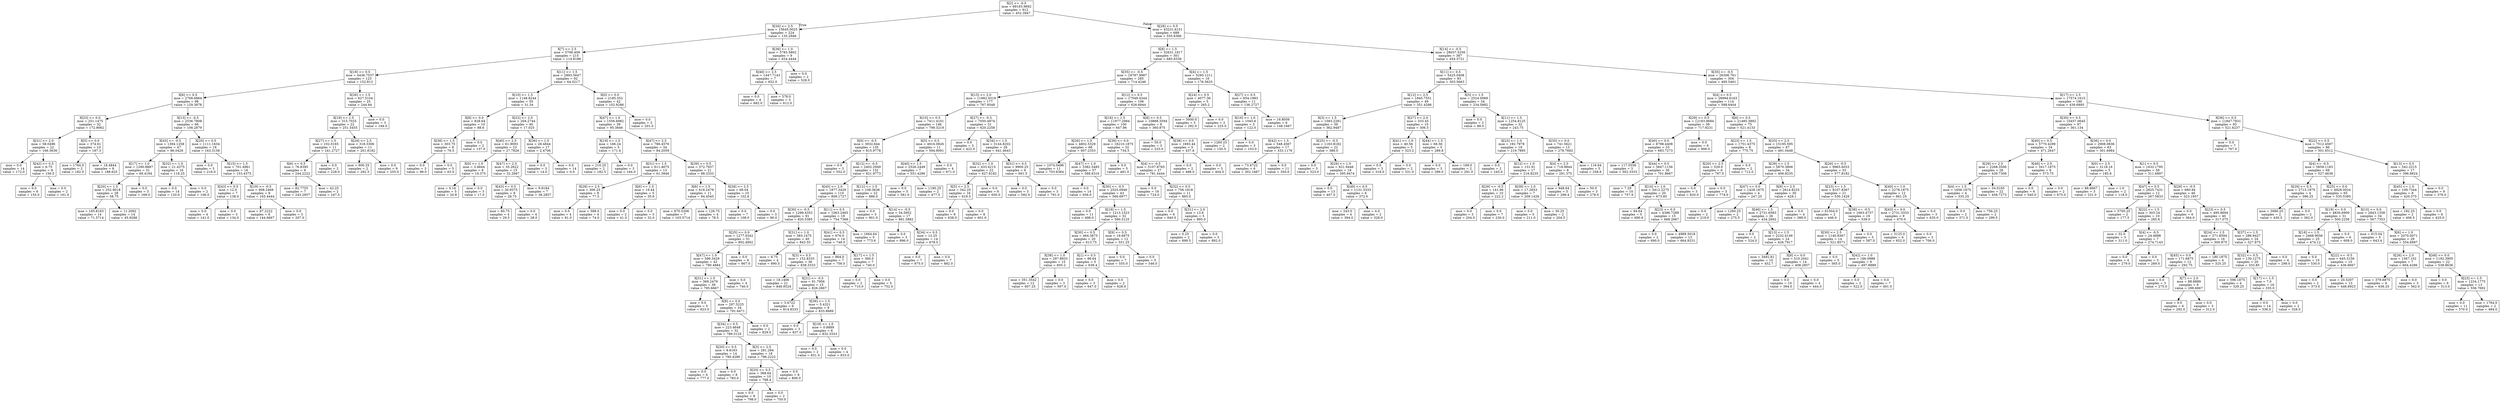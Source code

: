 digraph Tree {
node [shape=box] ;
0 [label="X[2] <= -0.5\nmse = 69193.9692\nsamples = 912\nvalue = 452.3947"] ;
1 [label="X[26] <= 2.5\nmse = 15645.0025\nsamples = 224\nvalue = 135.2946"] ;
0 -> 1 [labeldistance=2.5, labelangle=45, headlabel="True"] ;
2 [label="X[7] <= 2.5\nmse = 5706.409\nsamples = 215\nvalue = 114.8186"] ;
1 -> 2 ;
3 [label="X[18] <= 0.5\nmse = 4436.7537\nsamples = 123\nvalue = 152.813"] ;
2 -> 3 ;
4 [label="X[6] <= 0.5\nmse = 2708.6864\nsamples = 98\nvalue = 129.3878"] ;
3 -> 4 ;
5 [label="X[23] <= 0.0\nmse = 251.1475\nsamples = 32\nvalue = 172.9062"] ;
4 -> 5 ;
6 [label="X[31] <= 2.0\nmse = 58.0496\nsamples = 22\nvalue = 166.3636"] ;
5 -> 6 ;
7 [label="mse = 0.0\nsamples = 14\nvalue = 172.0"] ;
6 -> 7 ;
8 [label="X[42] <= 0.5\nmse = 6.75\nsamples = 8\nvalue = 156.5"] ;
6 -> 8 ;
9 [label="mse = 0.0\nsamples = 6\nvalue = 155.0"] ;
8 -> 9 ;
10 [label="mse = 0.0\nsamples = 2\nvalue = 161.0"] ;
8 -> 10 ;
11 [label="X[5] <= 0.0\nmse = 374.61\nsamples = 10\nvalue = 187.3"] ;
5 -> 11 ;
12 [label="mse = 1764.0\nsamples = 2\nvalue = 182.0"] ;
11 -> 12 ;
13 [label="mse = 18.4844\nsamples = 8\nvalue = 188.625"] ;
11 -> 13 ;
14 [label="X[13] <= -0.5\nmse = 2536.7808\nsamples = 66\nvalue = 108.2879"] ;
4 -> 14 ;
15 [label="X[43] <= -0.5\nmse = 1394.1258\nsamples = 47\nvalue = 86.0426"] ;
14 -> 15 ;
16 [label="X[17] <= 1.0\nmse = 1290.8887\nsamples = 31\nvalue = 69.4194"] ;
15 -> 16 ;
17 [label="X[20] <= 1.5\nmse = 252.9018\nsamples = 28\nvalue = 58.75"] ;
16 -> 17 ;
18 [label="mse = 165.8163\nsamples = 14\nvalue = 71.5714"] ;
17 -> 18 ;
19 [label="mse = 11.2092\nsamples = 14\nvalue = 45.9286"] ;
17 -> 19 ;
20 [label="mse = 0.0\nsamples = 3\nvalue = 169.0"] ;
16 -> 20 ;
21 [label="X[32] <= 1.0\nmse = 21.4375\nsamples = 16\nvalue = 118.25"] ;
15 -> 21 ;
22 [label="mse = 0.0\nsamples = 14\nvalue = 120.0"] ;
21 -> 22 ;
23 [label="mse = 0.0\nsamples = 2\nvalue = 106.0"] ;
21 -> 23 ;
24 [label="X[20] <= 0.5\nmse = 1111.1634\nsamples = 19\nvalue = 163.3158"] ;
14 -> 24 ;
25 [label="mse = 0.0\nsamples = 3\nvalue = 216.0"] ;
24 -> 25 ;
26 [label="X[15] <= 1.5\nmse = 701.4961\nsamples = 16\nvalue = 153.4375"] ;
24 -> 26 ;
27 [label="X[43] <= 0.5\nmse = 12.0\nsamples = 7\nvalue = 138.0"] ;
26 -> 27 ;
28 [label="mse = 0.0\nsamples = 4\nvalue = 141.0"] ;
27 -> 28 ;
29 [label="mse = 0.0\nsamples = 3\nvalue = 134.0"] ;
27 -> 29 ;
30 [label="X[19] <= -0.5\nmse = 908.2469\nsamples = 9\nvalue = 165.4444"] ;
26 -> 30 ;
31 [label="mse = 67.2222\nsamples = 6\nvalue = 144.6667"] ;
30 -> 31 ;
32 [label="mse = 0.0\nsamples = 3\nvalue = 207.0"] ;
30 -> 32 ;
33 [label="X[26] <= 1.5\nmse = 627.5104\nsamples = 25\nvalue = 244.64"] ;
3 -> 33 ;
34 [label="X[19] <= 1.5\nmse = 315.7025\nsamples = 22\nvalue = 251.5455"] ;
33 -> 34 ;
35 [label="X[27] <= 1.5\nmse = 102.0165\nsamples = 11\nvalue = 241.2727"] ;
34 -> 35 ;
36 [label="X[6] <= 0.5\nmse = 76.8395\nsamples = 9\nvalue = 244.2222"] ;
35 -> 36 ;
37 [label="mse = 82.7755\nsamples = 7\nvalue = 243.2857"] ;
36 -> 37 ;
38 [label="mse = 42.25\nsamples = 2\nvalue = 247.5"] ;
36 -> 38 ;
39 [label="mse = 0.0\nsamples = 2\nvalue = 228.0"] ;
35 -> 39 ;
40 [label="X[29] <= 2.5\nmse = 318.3306\nsamples = 11\nvalue = 261.8182"] ;
34 -> 40 ;
41 [label="mse = 600.25\nsamples = 2\nvalue = 292.5"] ;
40 -> 41 ;
42 [label="mse = 0.0\nsamples = 9\nvalue = 255.0"] ;
40 -> 42 ;
43 [label="mse = 0.0\nsamples = 3\nvalue = 194.0"] ;
33 -> 43 ;
44 [label="X[11] <= 1.5\nmse = 2893.5647\nsamples = 92\nvalue = 64.0217"] ;
2 -> 44 ;
45 [label="X[10] <= 1.5\nmse = 1148.8244\nsamples = 50\nvalue = 31.34"] ;
44 -> 45 ;
46 [label="X[8] <= 0.0\nmse = 828.64\nsamples = 10\nvalue = 88.6"] ;
45 -> 46 ;
47 [label="X[38] <= 1.5\nmse = 303.75\nsamples = 8\nvalue = 76.5"] ;
46 -> 47 ;
48 [label="mse = 0.0\nsamples = 3\nvalue = 99.0"] ;
47 -> 48 ;
49 [label="mse = 0.0\nsamples = 5\nvalue = 63.0"] ;
47 -> 49 ;
50 [label="mse = 0.0\nsamples = 2\nvalue = 137.0"] ;
46 -> 50 ;
51 [label="X[22] <= 2.0\nmse = 204.2744\nsamples = 40\nvalue = 17.025"] ;
45 -> 51 ;
52 [label="X[40] <= 2.5\nmse = 61.9093\nsamples = 23\nvalue = 27.7826"] ;
51 -> 52 ;
53 [label="X[0] <= 1.0\nmse = 3.4844\nsamples = 8\nvalue = 19.375"] ;
52 -> 53 ;
54 [label="mse = 0.16\nsamples = 5\nvalue = 20.8"] ;
53 -> 54 ;
55 [label="mse = 0.0\nsamples = 3\nvalue = 17.0"] ;
53 -> 55 ;
56 [label="X[47] <= 2.5\nmse = 35.2622\nsamples = 15\nvalue = 32.2667"] ;
52 -> 56 ;
57 [label="X[43] <= 0.5\nmse = 30.9375\nsamples = 8\nvalue = 28.75"] ;
56 -> 57 ;
58 [label="mse = 60.75\nsamples = 4\nvalue = 29.5"] ;
57 -> 58 ;
59 [label="mse = 0.0\nsamples = 4\nvalue = 28.0"] ;
57 -> 59 ;
60 [label="mse = 9.9184\nsamples = 7\nvalue = 36.2857"] ;
56 -> 60 ;
61 [label="X[36] <= 1.5\nmse = 28.4844\nsamples = 17\nvalue = 2.4706"] ;
51 -> 61 ;
62 [label="mse = 0.0\nsamples = 3\nvalue = 14.0"] ;
61 -> 62 ;
63 [label="mse = 0.0\nsamples = 14\nvalue = 0.0"] ;
61 -> 63 ;
64 [label="X[0] <= 0.0\nmse = 2185.352\nsamples = 42\nvalue = 102.9286"] ;
44 -> 64 ;
65 [label="X[47] <= 1.0\nmse = 1556.6982\nsamples = 39\nvalue = 95.3846"] ;
64 -> 65 ;
66 [label="X[19] <= 1.5\nmse = 166.24\nsamples = 5\nvalue = 171.4"] ;
65 -> 66 ;
67 [label="mse = 210.25\nsamples = 2\nvalue = 182.5"] ;
66 -> 67 ;
68 [label="mse = 0.0\nsamples = 3\nvalue = 164.0"] ;
66 -> 68 ;
69 [label="X[47] <= 2.5\nmse = 786.4576\nsamples = 34\nvalue = 84.2059"] ;
65 -> 69 ;
70 [label="X[31] <= 1.5\nmse = 611.4675\nsamples = 13\nvalue = 61.3846"] ;
69 -> 70 ;
71 [label="X[28] <= 2.5\nmse = 306.25\nsamples = 8\nvalue = 77.5"] ;
70 -> 71 ;
72 [label="mse = 0.0\nsamples = 4\nvalue = 81.0"] ;
71 -> 72 ;
73 [label="mse = 588.0\nsamples = 4\nvalue = 74.0"] ;
71 -> 73 ;
74 [label="X[6] <= 1.5\nmse = 19.44\nsamples = 5\nvalue = 35.6"] ;
70 -> 74 ;
75 [label="mse = 0.0\nsamples = 2\nvalue = 41.0"] ;
74 -> 75 ;
76 [label="mse = 0.0\nsamples = 3\nvalue = 32.0"] ;
74 -> 76 ;
77 [label="X[39] <= 0.5\nmse = 372.7937\nsamples = 21\nvalue = 98.3333"] ;
69 -> 77 ;
78 [label="X[6] <= 1.5\nmse = 618.2479\nsamples = 11\nvalue = 94.4545"] ;
77 -> 78 ;
79 [label="mse = 670.5306\nsamples = 7\nvalue = 103.5714"] ;
78 -> 79 ;
80 [label="mse = 126.75\nsamples = 4\nvalue = 78.5"] ;
78 -> 80 ;
81 [label="X[28] <= 2.5\nmse = 68.04\nsamples = 10\nvalue = 102.6"] ;
77 -> 81 ;
82 [label="mse = 0.0\nsamples = 7\nvalue = 108.0"] ;
81 -> 82 ;
83 [label="mse = 0.0\nsamples = 3\nvalue = 90.0"] ;
81 -> 83 ;
84 [label="mse = 0.0\nsamples = 3\nvalue = 201.0"] ;
64 -> 84 ;
85 [label="X[36] <= 1.0\nmse = 3783.5802\nsamples = 9\nvalue = 624.4444"] ;
1 -> 85 ;
86 [label="X[46] <= 2.5\nmse = 1447.7143\nsamples = 7\nvalue = 652.0"] ;
85 -> 86 ;
87 [label="mse = 0.0\nsamples = 4\nvalue = 682.0"] ;
86 -> 87 ;
88 [label="mse = 578.0\nsamples = 3\nvalue = 612.0"] ;
86 -> 88 ;
89 [label="mse = 0.0\nsamples = 2\nvalue = 528.0"] ;
85 -> 89 ;
90 [label="X[28] <= 0.5\nmse = 43231.6151\nsamples = 688\nvalue = 555.6366"] ;
0 -> 90 [labeldistance=2.5, labelangle=-45, headlabel="False"] ;
91 [label="X[8] <= 1.5\nmse = 32631.1817\nsamples = 301\nvalue = 685.8339"] ;
90 -> 91 ;
92 [label="X[35] <= -0.5\nmse = 18787.9987\nsamples = 285\nvalue = 714.4246"] ;
91 -> 92 ;
93 [label="X[15] <= 2.0\nmse = 11982.0319\nsamples = 177\nvalue = 767.9548"] ;
92 -> 93 ;
94 [label="X[10] <= 0.5\nmse = 7411.4101\nsamples = 146\nvalue = 799.3219"] ;
93 -> 94 ;
95 [label="X[0] <= -0.5\nmse = 3932.644\nsamples = 135\nvalue = 815.9778"] ;
94 -> 95 ;
96 [label="mse = 0.0\nsamples = 3\nvalue = 552.0"] ;
95 -> 96 ;
97 [label="X[12] <= -0.5\nmse = 2402.2949\nsamples = 132\nvalue = 821.9773"] ;
95 -> 97 ;
98 [label="X[45] <= 2.0\nmse = 1877.3429\nsamples = 110\nvalue = 809.1727"] ;
97 -> 98 ;
99 [label="X[30] <= -0.5\nmse = 1299.4353\nsamples = 91\nvalue = 820.5385"] ;
98 -> 99 ;
100 [label="X[25] <= 0.0\nmse = 1277.0342\nsamples = 51\nvalue = 802.4902"] ;
99 -> 100 ;
101 [label="X[47] <= 1.0\nmse = 596.3429\nsamples = 43\nvalue = 790.4884"] ;
100 -> 101 ;
102 [label="X[31] <= 1.5\nmse = 369.2479\nsamples = 39\nvalue = 795.6667"] ;
101 -> 102 ;
103 [label="mse = 0.0\nsamples = 5\nvalue = 823.0"] ;
102 -> 103 ;
104 [label="X[8] <= 0.0\nmse = 297.5225\nsamples = 34\nvalue = 791.6471"] ;
102 -> 104 ;
105 [label="X[34] <= 0.5\nmse = 223.4648\nsamples = 32\nvalue = 789.3125"] ;
104 -> 105 ;
106 [label="X[20] <= 0.5\nmse = 8.8163\nsamples = 14\nvalue = 780.4286"] ;
105 -> 106 ;
107 [label="mse = 0.0\nsamples = 6\nvalue = 777.0"] ;
106 -> 107 ;
108 [label="mse = 0.0\nsamples = 8\nvalue = 783.0"] ;
106 -> 108 ;
109 [label="X[3] <= 2.5\nmse = 281.284\nsamples = 18\nvalue = 796.2222"] ;
105 -> 109 ;
110 [label="X[20] <= 0.5\nmse = 368.64\nsamples = 10\nvalue = 788.4"] ;
109 -> 110 ;
111 [label="mse = 0.0\nsamples = 8\nvalue = 798.0"] ;
110 -> 111 ;
112 [label="mse = 0.0\nsamples = 2\nvalue = 750.0"] ;
110 -> 112 ;
113 [label="mse = 0.0\nsamples = 8\nvalue = 806.0"] ;
109 -> 113 ;
114 [label="mse = 0.0\nsamples = 2\nvalue = 829.0"] ;
104 -> 114 ;
115 [label="mse = 0.0\nsamples = 4\nvalue = 740.0"] ;
101 -> 115 ;
116 [label="mse = 0.0\nsamples = 8\nvalue = 867.0"] ;
100 -> 116 ;
117 [label="X[31] <= 1.0\nmse = 383.1475\nsamples = 40\nvalue = 843.55"] ;
99 -> 117 ;
118 [label="mse = 6.75\nsamples = 4\nvalue = 890.5"] ;
117 -> 118 ;
119 [label="X[3] <= 0.5\nmse = 152.8333\nsamples = 36\nvalue = 838.3333"] ;
117 -> 119 ;
120 [label="mse = 18.1406\nsamples = 21\nvalue = 846.9524"] ;
119 -> 120 ;
121 [label="X[21] <= -0.5\nmse = 91.7956\nsamples = 15\nvalue = 826.2667"] ;
119 -> 121 ;
122 [label="mse = 3.4722\nsamples = 6\nvalue = 814.8333"] ;
121 -> 122 ;
123 [label="X[36] <= 1.5\nmse = 5.4321\nsamples = 9\nvalue = 833.8889"] ;
121 -> 123 ;
124 [label="mse = 0.0\nsamples = 3\nvalue = 837.0"] ;
123 -> 124 ;
125 [label="X[19] <= 1.0\nmse = 0.8889\nsamples = 6\nvalue = 832.3333"] ;
123 -> 125 ;
126 [label="mse = 0.0\nsamples = 2\nvalue = 831.0"] ;
125 -> 126 ;
127 [label="mse = 0.0\nsamples = 4\nvalue = 833.0"] ;
125 -> 127 ;
128 [label="X[11] <= 0.5\nmse = 1063.2465\nsamples = 19\nvalue = 754.7368"] ;
98 -> 128 ;
129 [label="X[41] <= 0.5\nmse = 676.0\nsamples = 14\nvalue = 748.0"] ;
128 -> 129 ;
130 [label="mse = 864.0\nsamples = 7\nvalue = 756.0"] ;
129 -> 130 ;
131 [label="X[17] <= 1.5\nmse = 360.0\nsamples = 7\nvalue = 740.0"] ;
129 -> 131 ;
132 [label="mse = 0.0\nsamples = 2\nvalue = 710.0"] ;
131 -> 132 ;
133 [label="mse = 0.0\nsamples = 5\nvalue = 752.0"] ;
131 -> 133 ;
134 [label="mse = 1664.64\nsamples = 5\nvalue = 773.6"] ;
128 -> 134 ;
135 [label="X[12] <= 1.5\nmse = 108.3636\nsamples = 22\nvalue = 886.0"] ;
97 -> 135 ;
136 [label="mse = 0.0\nsamples = 5\nvalue = 901.0"] ;
135 -> 136 ;
137 [label="X[14] <= -0.5\nmse = 54.5952\nsamples = 17\nvalue = 881.5882"] ;
135 -> 137 ;
138 [label="mse = 0.0\nsamples = 3\nvalue = 896.0"] ;
137 -> 138 ;
139 [label="X[34] <= 0.5\nmse = 12.25\nsamples = 14\nvalue = 878.5"] ;
137 -> 139 ;
140 [label="mse = 0.0\nsamples = 7\nvalue = 875.0"] ;
139 -> 140 ;
141 [label="mse = 0.0\nsamples = 7\nvalue = 882.0"] ;
139 -> 141 ;
142 [label="X[5] <= 0.5\nmse = 4916.0826\nsamples = 11\nvalue = 594.9091"] ;
94 -> 142 ;
143 [label="X[40] <= 1.5\nmse = 2526.2449\nsamples = 7\nvalue = 551.4286"] ;
142 -> 143 ;
144 [label="mse = 0.0\nsamples = 5\nvalue = 581.0"] ;
143 -> 144 ;
145 [label="mse = 1190.25\nsamples = 2\nvalue = 477.5"] ;
143 -> 145 ;
146 [label="mse = 0.0\nsamples = 4\nvalue = 671.0"] ;
142 -> 146 ;
147 [label="X[27] <= -0.5\nmse = 7050.4974\nsamples = 31\nvalue = 620.2258"] ;
93 -> 147 ;
148 [label="mse = 0.0\nsamples = 3\nvalue = 422.0"] ;
147 -> 148 ;
149 [label="X[34] <= 1.5\nmse = 3144.8202\nsamples = 28\nvalue = 641.4643"] ;
147 -> 149 ;
150 [label="X[32] <= 1.0\nmse = 433.4215\nsamples = 22\nvalue = 627.8182"] ;
149 -> 150 ;
151 [label="X[5] <= 2.5\nmse = 342.25\nsamples = 16\nvalue = 619.5"] ;
150 -> 151 ;
152 [label="mse = 0.0\nsamples = 8\nvalue = 638.0"] ;
151 -> 152 ;
153 [label="mse = 0.0\nsamples = 8\nvalue = 601.0"] ;
151 -> 153 ;
154 [label="mse = 0.0\nsamples = 6\nvalue = 650.0"] ;
150 -> 154 ;
155 [label="X[31] <= 0.5\nmse = 9900.25\nsamples = 6\nvalue = 691.5"] ;
149 -> 155 ;
156 [label="mse = 0.0\nsamples = 3\nvalue = 592.0"] ;
155 -> 156 ;
157 [label="mse = 0.0\nsamples = 3\nvalue = 791.0"] ;
155 -> 157 ;
158 [label="X[12] <= 0.5\nmse = 17549.4344\nsamples = 108\nvalue = 626.6944"] ;
92 -> 158 ;
159 [label="X[16] <= 1.5\nmse = 11977.2984\nsamples = 100\nvalue = 647.96"] ;
158 -> 159 ;
160 [label="X[26] <= 1.0\nmse = 4802.5329\nsamples = 68\nvalue = 607.2353"] ;
159 -> 160 ;
161 [label="mse = 1074.0496\nsamples = 11\nvalue = 703.6364"] ;
160 -> 161 ;
162 [label="X[47] <= 1.0\nmse = 3382.5485\nsamples = 57\nvalue = 588.6316"] ;
160 -> 162 ;
163 [label="mse = 0.0\nsamples = 14\nvalue = 656.0"] ;
162 -> 163 ;
164 [label="X[30] <= -0.5\nmse = 2525.0946\nsamples = 43\nvalue = 566.6977"] ;
162 -> 164 ;
165 [label="mse = 0.0\nsamples = 11\nvalue = 498.0"] ;
164 -> 165 ;
166 [label="X[19] <= 1.5\nmse = 1213.1523\nsamples = 32\nvalue = 590.3125"] ;
164 -> 166 ;
167 [label="X[30] <= 0.5\nmse = 464.3875\nsamples = 20\nvalue = 613.75"] ;
166 -> 167 ;
168 [label="X[38] <= 1.0\nmse = 297.8933\nsamples = 15\nvalue = 605.2"] ;
167 -> 168 ;
169 [label="mse = 351.3542\nsamples = 12\nvalue = 607.25"] ;
168 -> 169 ;
170 [label="mse = 0.0\nsamples = 3\nvalue = 597.0"] ;
168 -> 170 ;
171 [label="X[1] <= 0.5\nmse = 86.64\nsamples = 5\nvalue = 639.4"] ;
167 -> 171 ;
172 [label="mse = 0.0\nsamples = 3\nvalue = 647.0"] ;
171 -> 172 ;
173 [label="mse = 0.0\nsamples = 2\nvalue = 628.0"] ;
171 -> 173 ;
174 [label="X[9] <= 0.5\nmse = 19.6875\nsamples = 12\nvalue = 551.25"] ;
166 -> 174 ;
175 [label="mse = 0.0\nsamples = 7\nvalue = 555.0"] ;
174 -> 175 ;
176 [label="mse = 0.0\nsamples = 5\nvalue = 546.0"] ;
174 -> 176 ;
177 [label="X[39] <= 0.0\nmse = 16210.1875\nsamples = 32\nvalue = 734.5"] ;
159 -> 177 ;
178 [label="mse = 0.0\nsamples = 5\nvalue = 481.0"] ;
177 -> 178 ;
179 [label="X[4] <= -0.5\nmse = 5107.8765\nsamples = 27\nvalue = 781.4444"] ;
177 -> 179 ;
180 [label="mse = 0.0\nsamples = 16\nvalue = 724.0"] ;
179 -> 180 ;
181 [label="X[32] <= 0.5\nmse = 756.1818\nsamples = 11\nvalue = 865.0"] ;
179 -> 181 ;
182 [label="mse = 0.0\nsamples = 6\nvalue = 840.0"] ;
181 -> 182 ;
183 [label="X[31] <= 2.0\nmse = 13.6\nsamples = 5\nvalue = 895.0"] ;
181 -> 183 ;
184 [label="mse = 0.25\nsamples = 2\nvalue = 899.5"] ;
183 -> 184 ;
185 [label="mse = 0.0\nsamples = 3\nvalue = 892.0"] ;
183 -> 185 ;
186 [label="X[8] <= 0.5\nmse = 10888.3594\nsamples = 8\nvalue = 360.875"] ;
158 -> 186 ;
187 [label="mse = 50.0\nsamples = 3\nvalue = 233.0"] ;
186 -> 187 ;
188 [label="X[38] <= 0.0\nmse = 1693.44\nsamples = 5\nvalue = 437.6"] ;
186 -> 188 ;
189 [label="mse = 0.0\nsamples = 2\nvalue = 488.0"] ;
188 -> 189 ;
190 [label="mse = 0.0\nsamples = 3\nvalue = 404.0"] ;
188 -> 190 ;
191 [label="X[4] <= 1.5\nmse = 5295.1211\nsamples = 16\nvalue = 176.5625"] ;
91 -> 191 ;
192 [label="X[24] <= 0.5\nmse = 4077.36\nsamples = 5\nvalue = 265.2"] ;
191 -> 192 ;
193 [label="mse = 5000.0\nsamples = 3\nvalue = 292.0"] ;
192 -> 193 ;
194 [label="mse = 0.0\nsamples = 2\nvalue = 225.0"] ;
192 -> 194 ;
195 [label="X[27] <= 0.5\nmse = 654.1983\nsamples = 11\nvalue = 136.2727"] ;
191 -> 195 ;
196 [label="X[16] <= 1.0\nmse = 1045.6\nsamples = 5\nvalue = 122.0"] ;
195 -> 196 ;
197 [label="mse = 1260.25\nsamples = 2\nvalue = 150.5"] ;
196 -> 197 ;
198 [label="mse = 0.0\nsamples = 3\nvalue = 103.0"] ;
196 -> 198 ;
199 [label="mse = 16.8056\nsamples = 6\nvalue = 148.1667"] ;
195 -> 199 ;
200 [label="X[14] <= -0.5\nmse = 28037.5256\nsamples = 387\nvalue = 454.3721"] ;
90 -> 200 ;
201 [label="X[11] <= 0.5\nmse = 5425.0408\nsamples = 83\nvalue = 303.5663"] ;
200 -> 201 ;
202 [label="X[12] <= 2.5\nmse = 1845.7551\nsamples = 49\nvalue = 351.4286"] ;
201 -> 202 ;
203 [label="X[3] <= 1.5\nmse = 1583.2281\nsamples = 39\nvalue = 362.9487"] ;
202 -> 203 ;
204 [label="X[42] <= 1.5\nmse = 548.4567\nsamples = 17\nvalue = 333.1176"] ;
203 -> 204 ;
205 [label="mse = 73.4722\nsamples = 6\nvalue = 302.1667"] ;
204 -> 205 ;
206 [label="mse = 0.0\nsamples = 11\nvalue = 350.0"] ;
204 -> 206 ;
207 [label="X[25] <= -0.5\nmse = 1163.8182\nsamples = 22\nvalue = 386.0"] ;
203 -> 207 ;
208 [label="mse = 0.0\nsamples = 3\nvalue = 323.0"] ;
207 -> 208 ;
209 [label="X[29] <= 1.0\nmse = 621.9446\nsamples = 19\nvalue = 395.9474"] ;
207 -> 209 ;
210 [label="mse = 0.0\nsamples = 13\nvalue = 407.0"] ;
209 -> 210 ;
211 [label="X[49] <= 0.5\nmse = 1131.3333\nsamples = 6\nvalue = 372.0"] ;
209 -> 211 ;
212 [label="mse = 243.0\nsamples = 4\nvalue = 394.0"] ;
211 -> 212 ;
213 [label="mse = 4.0\nsamples = 2\nvalue = 328.0"] ;
211 -> 213 ;
214 [label="X[27] <= 2.0\nmse = 333.45\nsamples = 10\nvalue = 306.5"] ;
202 -> 214 ;
215 [label="X[41] <= 1.0\nmse = 40.56\nsamples = 5\nvalue = 323.2"] ;
214 -> 215 ;
216 [label="mse = 0.0\nsamples = 3\nvalue = 318.0"] ;
215 -> 216 ;
217 [label="mse = 0.0\nsamples = 2\nvalue = 331.0"] ;
215 -> 217 ;
218 [label="X[44] <= 1.5\nmse = 68.56\nsamples = 5\nvalue = 289.8"] ;
214 -> 218 ;
219 [label="mse = 0.0\nsamples = 3\nvalue = 289.0"] ;
218 -> 219 ;
220 [label="mse = 169.0\nsamples = 2\nvalue = 291.0"] ;
218 -> 220 ;
221 [label="X[5] <= 1.5\nmse = 2524.0069\nsamples = 34\nvalue = 234.5882"] ;
201 -> 221 ;
222 [label="mse = 0.0\nsamples = 2\nvalue = 88.0"] ;
221 -> 222 ;
223 [label="X[11] <= 1.5\nmse = 1254.8125\nsamples = 32\nvalue = 243.75"] ;
221 -> 223 ;
224 [label="X[23] <= 1.0\nmse = 192.7978\nsamples = 19\nvalue = 219.7895"] ;
223 -> 224 ;
225 [label="mse = 0.0\nsamples = 2\nvalue = 245.0"] ;
224 -> 225 ;
226 [label="X[12] <= 1.0\nmse = 131.91\nsamples = 17\nvalue = 216.8235"] ;
224 -> 226 ;
227 [label="X[29] <= -0.5\nmse = 141.96\nsamples = 10\nvalue = 222.2"] ;
226 -> 227 ;
228 [label="mse = 0.0\nsamples = 3\nvalue = 204.0"] ;
227 -> 228 ;
229 [label="mse = 0.0\nsamples = 7\nvalue = 230.0"] ;
227 -> 229 ;
230 [label="X[38] <= 1.0\nmse = 17.2653\nsamples = 7\nvalue = 209.1429"] ;
226 -> 230 ;
231 [label="mse = 0.0\nsamples = 5\nvalue = 211.0"] ;
230 -> 231 ;
232 [label="mse = 30.25\nsamples = 2\nvalue = 204.5"] ;
230 -> 232 ;
233 [label="X[35] <= 0.0\nmse = 741.5621\nsamples = 13\nvalue = 278.7692"] ;
223 -> 233 ;
234 [label="X[4] <= 2.5\nmse = 718.9844\nsamples = 8\nvalue = 291.375"] ;
233 -> 234 ;
235 [label="mse = 948.64\nsamples = 5\nvalue = 299.4"] ;
234 -> 235 ;
236 [label="mse = 50.0\nsamples = 3\nvalue = 278.0"] ;
234 -> 236 ;
237 [label="mse = 116.64\nsamples = 5\nvalue = 258.6"] ;
233 -> 237 ;
238 [label="X[35] <= -0.5\nmse = 26306.761\nsamples = 304\nvalue = 495.5461"] ;
200 -> 238 ;
239 [label="X[4] <= 0.5\nmse = 26994.6163\nsamples = 114\nvalue = 588.6404"] ;
238 -> 239 ;
240 [label="X[29] <= 0.5\nmse = 12183.9684\nsamples = 39\nvalue = 717.9231"] ;
239 -> 240 ;
241 [label="X[40] <= 0.0\nmse = 6798.4408\nsamples = 33\nvalue = 683.7273"] ;
240 -> 241 ;
242 [label="mse = 117.5556\nsamples = 3\nvalue = 502.3333"] ;
241 -> 242 ;
243 [label="X[44] <= 0.5\nmse = 3847.1156\nsamples = 30\nvalue = 701.8667"] ;
241 -> 243 ;
244 [label="mse = 7.29\nsamples = 10\nvalue = 757.9"] ;
243 -> 244 ;
245 [label="X[10] <= 1.0\nmse = 3412.2275\nsamples = 20\nvalue = 673.85"] ;
243 -> 245 ;
246 [label="mse = 84.64\nsamples = 5\nvalue = 690.6"] ;
245 -> 246 ;
247 [label="X[23] <= 0.5\nmse = 4396.7289\nsamples = 15\nvalue = 668.2667"] ;
245 -> 247 ;
248 [label="mse = 0.0\nsamples = 2\nvalue = 690.0"] ;
247 -> 248 ;
249 [label="mse = 4989.3018\nsamples = 13\nvalue = 664.9231"] ;
247 -> 249 ;
250 [label="mse = 0.0\nsamples = 6\nvalue = 906.0"] ;
240 -> 250 ;
251 [label="X[6] <= 0.5\nmse = 21485.3892\nsamples = 75\nvalue = 521.4133"] ;
239 -> 251 ;
252 [label="X[23] <= 1.5\nmse = 1751.4375\nsamples = 8\nvalue = 775.75"] ;
251 -> 252 ;
253 [label="X[20] <= 2.5\nmse = 529.0\nsamples = 6\nvalue = 797.0"] ;
252 -> 253 ;
254 [label="mse = 0.0\nsamples = 3\nvalue = 820.0"] ;
253 -> 254 ;
255 [label="mse = 0.0\nsamples = 3\nvalue = 774.0"] ;
253 -> 255 ;
256 [label="mse = 0.0\nsamples = 2\nvalue = 712.0"] ;
252 -> 256 ;
257 [label="X[33] <= 2.5\nmse = 15195.595\nsamples = 67\nvalue = 491.0448"] ;
251 -> 257 ;
258 [label="X[39] <= 1.5\nmse = 5870.3806\nsamples = 34\nvalue = 406.8235"] ;
257 -> 258 ;
259 [label="X[47] <= 0.0\nmse = 1428.1875\nsamples = 4\nvalue = 247.25"] ;
258 -> 259 ;
260 [label="mse = 0.0\nsamples = 2\nvalue = 219.0"] ;
259 -> 260 ;
261 [label="mse = 1260.25\nsamples = 2\nvalue = 275.5"] ;
259 -> 261 ;
262 [label="X[9] <= 2.5\nmse = 2614.8233\nsamples = 30\nvalue = 428.1"] ;
258 -> 262 ;
263 [label="X[46] <= 1.5\nmse = 2731.6583\nsamples = 26\nvalue = 434.2692"] ;
262 -> 263 ;
264 [label="mse = 0.0\nsamples = 2\nvalue = 524.0"] ;
263 -> 264 ;
265 [label="X[13] <= 1.5\nmse = 2232.4149\nsamples = 24\nvalue = 426.7917"] ;
263 -> 265 ;
266 [label="mse = 3492.81\nsamples = 10\nvalue = 452.7"] ;
265 -> 266 ;
267 [label="X[8] <= 0.0\nmse = 510.2041\nsamples = 14\nvalue = 408.2857"] ;
265 -> 267 ;
268 [label="mse = 0.0\nsamples = 10\nvalue = 394.0"] ;
267 -> 268 ;
269 [label="mse = 0.0\nsamples = 4\nvalue = 444.0"] ;
267 -> 269 ;
270 [label="mse = 0.0\nsamples = 4\nvalue = 388.0"] ;
262 -> 270 ;
271 [label="X[26] <= -0.5\nmse = 9965.6033\nsamples = 33\nvalue = 577.8182"] ;
257 -> 271 ;
272 [label="X[23] <= 1.5\nmse = 8107.8367\nsamples = 21\nvalue = 530.1429"] ;
271 -> 272 ;
273 [label="mse = 61504.0\nsamples = 2\nvalue = 446.0"] ;
272 -> 273 ;
274 [label="X[38] <= -0.5\nmse = 1663.4737\nsamples = 19\nvalue = 539.0"] ;
272 -> 274 ;
275 [label="X[30] <= 2.5\nmse = 1140.8367\nsamples = 14\nvalue = 521.8571"] ;
274 -> 275 ;
276 [label="mse = 0.0\nsamples = 5\nvalue = 565.0"] ;
275 -> 276 ;
277 [label="X[42] <= 1.0\nmse = 166.0988\nsamples = 9\nvalue = 497.8889"] ;
275 -> 277 ;
278 [label="mse = 0.0\nsamples = 2\nvalue = 522.0"] ;
277 -> 278 ;
279 [label="mse = 0.0\nsamples = 7\nvalue = 491.0"] ;
277 -> 279 ;
280 [label="mse = 0.0\nsamples = 5\nvalue = 587.0"] ;
274 -> 280 ;
281 [label="X[40] <= 1.0\nmse = 2278.1875\nsamples = 12\nvalue = 661.25"] ;
271 -> 281 ;
282 [label="X[43] <= 0.0\nmse = 2731.3333\nsamples = 9\nvalue = 670.0"] ;
281 -> 282 ;
283 [label="mse = 3125.0\nsamples = 6\nvalue = 652.0"] ;
282 -> 283 ;
284 [label="mse = 0.0\nsamples = 3\nvalue = 706.0"] ;
282 -> 284 ;
285 [label="mse = 0.0\nsamples = 3\nvalue = 635.0"] ;
281 -> 285 ;
286 [label="X[17] <= 2.5\nmse = 17574.1615\nsamples = 190\nvalue = 439.6895"] ;
238 -> 286 ;
287 [label="X[30] <= 0.5\nmse = 10457.0645\nsamples = 97\nvalue = 361.134"] ;
286 -> 287 ;
288 [label="X[40] <= 0.5\nmse = 5770.4299\nsamples = 34\nvalue = 471.2647"] ;
287 -> 288 ;
289 [label="X[29] <= 2.5\nmse = 2268.3506\nsamples = 26\nvalue = 439.7308"] ;
288 -> 289 ;
290 [label="X[4] <= 1.5\nmse = 1656.1875\nsamples = 4\nvalue = 335.25"] ;
289 -> 290 ;
291 [label="mse = 0.0\nsamples = 2\nvalue = 371.0"] ;
290 -> 291 ;
292 [label="mse = 756.25\nsamples = 2\nvalue = 299.5"] ;
290 -> 292 ;
293 [label="mse = 34.0165\nsamples = 22\nvalue = 458.7273"] ;
289 -> 293 ;
294 [label="X[46] <= 2.0\nmse = 3417.1875\nsamples = 8\nvalue = 573.75"] ;
288 -> 294 ;
295 [label="mse = 0.0\nsamples = 6\nvalue = 540.0"] ;
294 -> 295 ;
296 [label="mse = 0.0\nsamples = 2\nvalue = 675.0"] ;
294 -> 296 ;
297 [label="X[36] <= 0.0\nmse = 2908.0836\nsamples = 63\nvalue = 301.6984"] ;
287 -> 297 ;
298 [label="X[0] <= 2.5\nmse = 3118.16\nsamples = 5\nvalue = 185.8"] ;
297 -> 298 ;
299 [label="mse = 88.6667\nsamples = 3\nvalue = 231.0"] ;
298 -> 299 ;
300 [label="mse = 1.0\nsamples = 2\nvalue = 118.0"] ;
298 -> 300 ;
301 [label="X[1] <= 0.5\nmse = 1632.1795\nsamples = 58\nvalue = 311.6897"] ;
297 -> 301 ;
302 [label="X[47] <= 0.5\nmse = 2825.7431\nsamples = 12\nvalue = 267.5833"] ;
301 -> 302 ;
303 [label="mse = 5700.25\nsamples = 2\nvalue = 177.5"] ;
302 -> 303 ;
304 [label="X[22] <= 1.5\nmse = 303.24\nsamples = 10\nvalue = 285.6"] ;
302 -> 304 ;
305 [label="mse = 32.0\nsamples = 3\nvalue = 311.0"] ;
304 -> 305 ;
306 [label="X[4] <= -0.5\nmse = 24.4898\nsamples = 7\nvalue = 274.7143"] ;
304 -> 306 ;
307 [label="mse = 0.0\nsamples = 4\nvalue = 279.0"] ;
306 -> 307 ;
308 [label="mse = 0.0\nsamples = 3\nvalue = 269.0"] ;
306 -> 308 ;
309 [label="X[29] <= -0.5\nmse = 680.94\nsamples = 46\nvalue = 323.1957"] ;
301 -> 309 ;
310 [label="mse = 0.0\nsamples = 6\nvalue = 364.0"] ;
309 -> 310 ;
311 [label="X[23] <= 0.5\nmse = 495.8694\nsamples = 40\nvalue = 317.075"] ;
309 -> 311 ;
312 [label="X[24] <= 1.5\nmse = 371.8594\nsamples = 16\nvalue = 300.875"] ;
311 -> 312 ;
313 [label="X[45] <= 0.0\nmse = 171.6875\nsamples = 12\nvalue = 292.75"] ;
312 -> 313 ;
314 [label="mse = 0.0\nsamples = 3\nvalue = 275.0"] ;
313 -> 314 ;
315 [label="X[7] <= 2.0\nmse = 88.8889\nsamples = 9\nvalue = 298.6667"] ;
313 -> 315 ;
316 [label="mse = 0.0\nsamples = 6\nvalue = 292.0"] ;
315 -> 316 ;
317 [label="mse = 0.0\nsamples = 3\nvalue = 312.0"] ;
315 -> 317 ;
318 [label="mse = 180.1875\nsamples = 4\nvalue = 325.25"] ;
312 -> 318 ;
319 [label="X[37] <= 1.5\nmse = 286.9427\nsamples = 24\nvalue = 327.875"] ;
311 -> 319 ;
320 [label="X[32] <= 0.5\nmse = 130.1275\nsamples = 20\nvalue = 333.85"] ;
319 -> 320 ;
321 [label="mse = 596.1875\nsamples = 4\nvalue = 329.25"] ;
320 -> 321 ;
322 [label="X[17] <= 1.5\nmse = 7.0\nsamples = 16\nvalue = 335.0"] ;
320 -> 322 ;
323 [label="mse = 0.0\nsamples = 14\nvalue = 336.0"] ;
322 -> 323 ;
324 [label="mse = 0.0\nsamples = 2\nvalue = 328.0"] ;
322 -> 324 ;
325 [label="mse = 0.0\nsamples = 4\nvalue = 298.0"] ;
319 -> 325 ;
326 [label="X[36] <= 0.5\nmse = 11847.7831\nsamples = 93\nvalue = 521.6237"] ;
286 -> 326 ;
327 [label="mse = 0.0\nsamples = 7\nvalue = 767.0"] ;
326 -> 327 ;
328 [label="X[22] <= 0.5\nmse = 7512.4597\nsamples = 86\nvalue = 501.6512"] ;
326 -> 328 ;
329 [label="X[4] <= -0.5\nmse = 5859.1183\nsamples = 69\nvalue = 527.4638"] ;
328 -> 329 ;
330 [label="X[29] <= 0.5\nmse = 2713.1875\nsamples = 4\nvalue = 396.25"] ;
329 -> 330 ;
331 [label="mse = 3080.25\nsamples = 2\nvalue = 430.5"] ;
330 -> 331 ;
332 [label="mse = 0.0\nsamples = 2\nvalue = 362.0"] ;
330 -> 332 ;
333 [label="X[25] <= 0.0\nmse = 4928.0024\nsamples = 65\nvalue = 535.5385"] ;
329 -> 333 ;
334 [label="X[19] <= 0.0\nmse = 4830.6909\nsamples = 31\nvalue = 500.2258"] ;
333 -> 334 ;
335 [label="X[18] <= 1.5\nmse = 2468.9056\nsamples = 25\nvalue = 474.12"] ;
334 -> 335 ;
336 [label="mse = 0.0\nsamples = 10\nvalue = 530.0"] ;
335 -> 336 ;
337 [label="X[22] <= -0.5\nmse = 645.3156\nsamples = 15\nvalue = 436.8667"] ;
335 -> 337 ;
338 [label="mse = 0.0\nsamples = 2\nvalue = 373.0"] ;
337 -> 338 ;
339 [label="mse = 20.5207\nsamples = 13\nvalue = 446.6923"] ;
337 -> 339 ;
340 [label="mse = 0.0\nsamples = 6\nvalue = 609.0"] ;
334 -> 340 ;
341 [label="X[10] <= 0.0\nmse = 2843.1358\nsamples = 34\nvalue = 567.7353"] ;
333 -> 341 ;
342 [label="mse = 615.04\nsamples = 5\nvalue = 643.4"] ;
341 -> 342 ;
343 [label="X[6] <= 1.0\nmse = 2070.0071\nsamples = 29\nvalue = 554.6897"] ;
341 -> 343 ;
344 [label="X[26] <= 2.0\nmse = 1567.102\nsamples = 7\nvalue = 604.4286"] ;
343 -> 344 ;
345 [label="mse = 379.6875\nsamples = 4\nvalue = 636.25"] ;
344 -> 345 ;
346 [label="mse = 0.0\nsamples = 3\nvalue = 562.0"] ;
344 -> 346 ;
347 [label="X[48] <= 0.0\nmse = 1192.3905\nsamples = 22\nvalue = 538.8636"] ;
343 -> 347 ;
348 [label="mse = 0.0\nsamples = 9\nvalue = 513.0"] ;
347 -> 348 ;
349 [label="X[23] <= 1.5\nmse = 1234.1775\nsamples = 13\nvalue = 556.7692"] ;
347 -> 349 ;
350 [label="mse = 0.0\nsamples = 11\nvalue = 570.0"] ;
349 -> 350 ;
351 [label="mse = 1764.0\nsamples = 2\nvalue = 484.0"] ;
349 -> 351 ;
352 [label="X[13] <= 0.5\nmse = 542.2215\nsamples = 17\nvalue = 396.8824"] ;
328 -> 352 ;
353 [label="X[45] <= 1.0\nmse = 109.7344\nsamples = 8\nvalue = 420.375"] ;
352 -> 353 ;
354 [label="mse = 182.25\nsamples = 2\nvalue = 406.5"] ;
353 -> 354 ;
355 [label="mse = 0.0\nsamples = 6\nvalue = 425.0"] ;
353 -> 355 ;
356 [label="mse = 0.0\nsamples = 9\nvalue = 376.0"] ;
352 -> 356 ;
}